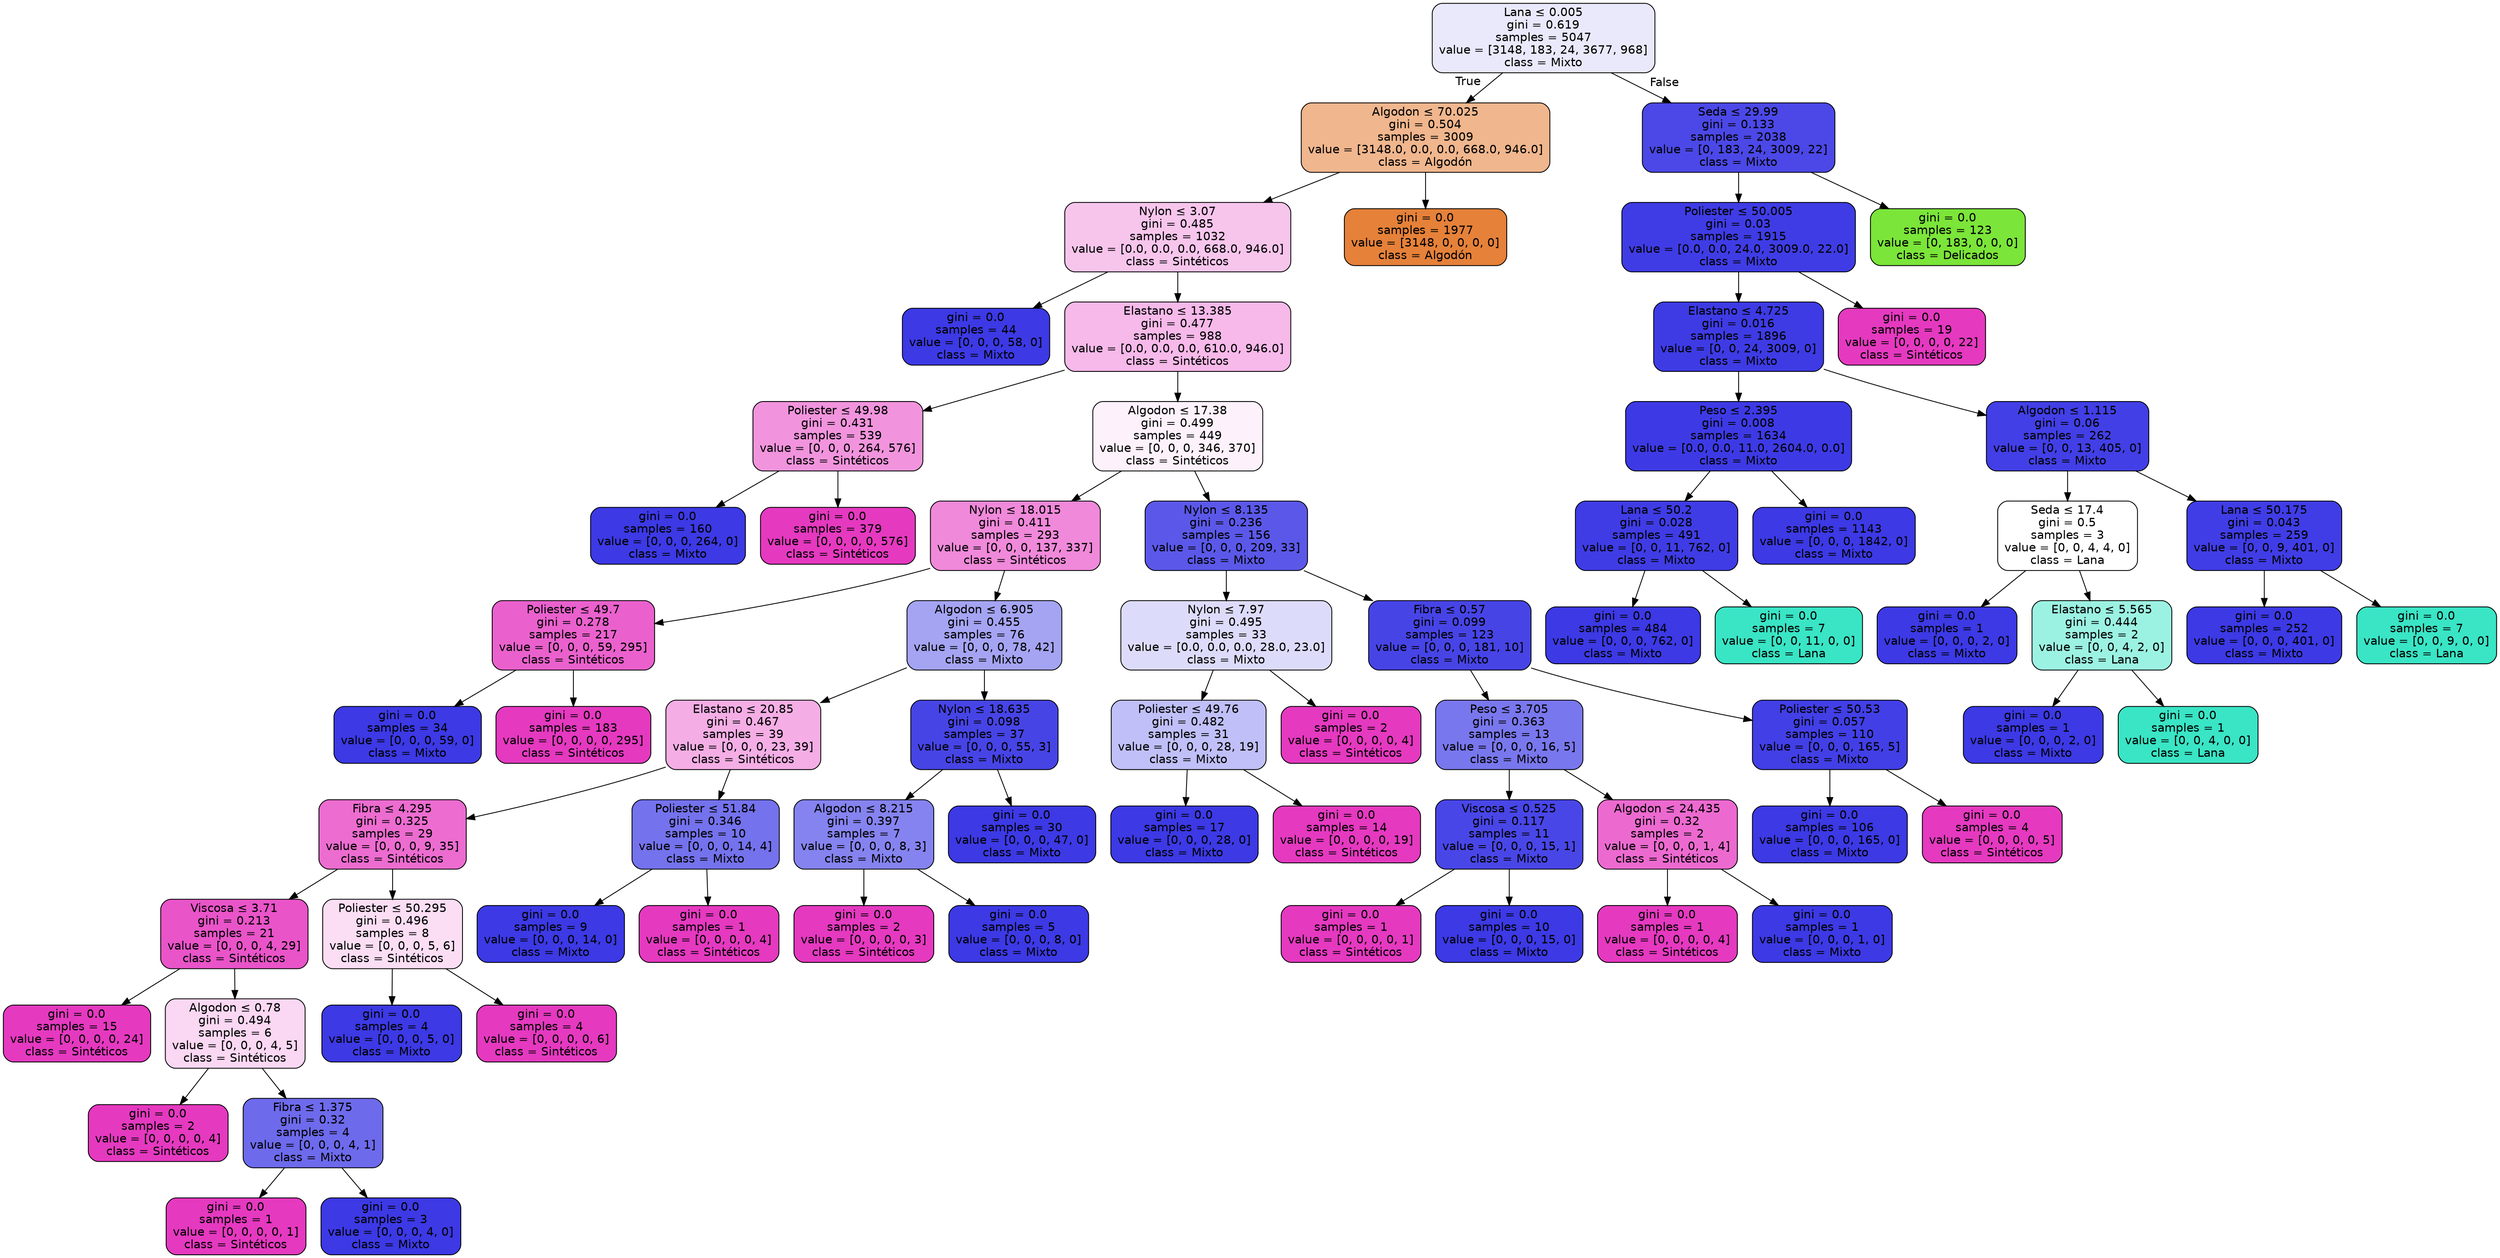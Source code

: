 digraph Tree {
node [shape=box, style="filled, rounded", color="black", fontname="helvetica"] ;
edge [fontname="helvetica"] ;
0 [label=<Lana &le; 0.005<br/>gini = 0.619<br/>samples = 5047<br/>value = [3148, 183, 24, 3677, 968]<br/>class = Mixto>, fillcolor="#eae9fc"] ;
1 [label=<Algodon &le; 70.025<br/>gini = 0.504<br/>samples = 3009<br/>value = [3148.0, 0.0, 0.0, 668.0, 946.0]<br/>class = Algodón>, fillcolor="#f0b68d"] ;
0 -> 1 [labeldistance=2.5, labelangle=45, headlabel="True"] ;
2 [label=<Nylon &le; 3.07<br/>gini = 0.485<br/>samples = 1032<br/>value = [0.0, 0.0, 0.0, 668.0, 946.0]<br/>class = Sintéticos>, fillcolor="#f7c5ec"] ;
1 -> 2 ;
3 [label=<gini = 0.0<br/>samples = 44<br/>value = [0, 0, 0, 58, 0]<br/>class = Mixto>, fillcolor="#3c39e5"] ;
2 -> 3 ;
4 [label=<Elastano &le; 13.385<br/>gini = 0.477<br/>samples = 988<br/>value = [0.0, 0.0, 0.0, 610.0, 946.0]<br/>class = Sintéticos>, fillcolor="#f6b9e9"] ;
2 -> 4 ;
5 [label=<Poliester &le; 49.98<br/>gini = 0.431<br/>samples = 539<br/>value = [0, 0, 0, 264, 576]<br/>class = Sintéticos>, fillcolor="#f194dd"] ;
4 -> 5 ;
6 [label=<gini = 0.0<br/>samples = 160<br/>value = [0, 0, 0, 264, 0]<br/>class = Mixto>, fillcolor="#3c39e5"] ;
5 -> 6 ;
7 [label=<gini = 0.0<br/>samples = 379<br/>value = [0, 0, 0, 0, 576]<br/>class = Sintéticos>, fillcolor="#e539c0"] ;
5 -> 7 ;
8 [label=<Algodon &le; 17.38<br/>gini = 0.499<br/>samples = 449<br/>value = [0, 0, 0, 346, 370]<br/>class = Sintéticos>, fillcolor="#fdf2fb"] ;
4 -> 8 ;
9 [label=<Nylon &le; 18.015<br/>gini = 0.411<br/>samples = 293<br/>value = [0, 0, 0, 137, 337]<br/>class = Sintéticos>, fillcolor="#f089da"] ;
8 -> 9 ;
10 [label=<Poliester &le; 49.7<br/>gini = 0.278<br/>samples = 217<br/>value = [0, 0, 0, 59, 295]<br/>class = Sintéticos>, fillcolor="#ea61cd"] ;
9 -> 10 ;
11 [label=<gini = 0.0<br/>samples = 34<br/>value = [0, 0, 0, 59, 0]<br/>class = Mixto>, fillcolor="#3c39e5"] ;
10 -> 11 ;
12 [label=<gini = 0.0<br/>samples = 183<br/>value = [0, 0, 0, 0, 295]<br/>class = Sintéticos>, fillcolor="#e539c0"] ;
10 -> 12 ;
13 [label=<Algodon &le; 6.905<br/>gini = 0.455<br/>samples = 76<br/>value = [0, 0, 0, 78, 42]<br/>class = Mixto>, fillcolor="#a5a4f3"] ;
9 -> 13 ;
14 [label=<Elastano &le; 20.85<br/>gini = 0.467<br/>samples = 39<br/>value = [0, 0, 0, 23, 39]<br/>class = Sintéticos>, fillcolor="#f4aee5"] ;
13 -> 14 ;
15 [label=<Fibra &le; 4.295<br/>gini = 0.325<br/>samples = 29<br/>value = [0, 0, 0, 9, 35]<br/>class = Sintéticos>, fillcolor="#ec6cd0"] ;
14 -> 15 ;
16 [label=<Viscosa &le; 3.71<br/>gini = 0.213<br/>samples = 21<br/>value = [0, 0, 0, 4, 29]<br/>class = Sintéticos>, fillcolor="#e954c9"] ;
15 -> 16 ;
17 [label=<gini = 0.0<br/>samples = 15<br/>value = [0, 0, 0, 0, 24]<br/>class = Sintéticos>, fillcolor="#e539c0"] ;
16 -> 17 ;
18 [label=<Algodon &le; 0.78<br/>gini = 0.494<br/>samples = 6<br/>value = [0, 0, 0, 4, 5]<br/>class = Sintéticos>, fillcolor="#fad7f2"] ;
16 -> 18 ;
19 [label=<gini = 0.0<br/>samples = 2<br/>value = [0, 0, 0, 0, 4]<br/>class = Sintéticos>, fillcolor="#e539c0"] ;
18 -> 19 ;
20 [label=<Fibra &le; 1.375<br/>gini = 0.32<br/>samples = 4<br/>value = [0, 0, 0, 4, 1]<br/>class = Mixto>, fillcolor="#6d6aec"] ;
18 -> 20 ;
21 [label=<gini = 0.0<br/>samples = 1<br/>value = [0, 0, 0, 0, 1]<br/>class = Sintéticos>, fillcolor="#e539c0"] ;
20 -> 21 ;
22 [label=<gini = 0.0<br/>samples = 3<br/>value = [0, 0, 0, 4, 0]<br/>class = Mixto>, fillcolor="#3c39e5"] ;
20 -> 22 ;
23 [label=<Poliester &le; 50.295<br/>gini = 0.496<br/>samples = 8<br/>value = [0, 0, 0, 5, 6]<br/>class = Sintéticos>, fillcolor="#fbdef4"] ;
15 -> 23 ;
24 [label=<gini = 0.0<br/>samples = 4<br/>value = [0, 0, 0, 5, 0]<br/>class = Mixto>, fillcolor="#3c39e5"] ;
23 -> 24 ;
25 [label=<gini = 0.0<br/>samples = 4<br/>value = [0, 0, 0, 0, 6]<br/>class = Sintéticos>, fillcolor="#e539c0"] ;
23 -> 25 ;
26 [label=<Poliester &le; 51.84<br/>gini = 0.346<br/>samples = 10<br/>value = [0, 0, 0, 14, 4]<br/>class = Mixto>, fillcolor="#7472ec"] ;
14 -> 26 ;
27 [label=<gini = 0.0<br/>samples = 9<br/>value = [0, 0, 0, 14, 0]<br/>class = Mixto>, fillcolor="#3c39e5"] ;
26 -> 27 ;
28 [label=<gini = 0.0<br/>samples = 1<br/>value = [0, 0, 0, 0, 4]<br/>class = Sintéticos>, fillcolor="#e539c0"] ;
26 -> 28 ;
29 [label=<Nylon &le; 18.635<br/>gini = 0.098<br/>samples = 37<br/>value = [0, 0, 0, 55, 3]<br/>class = Mixto>, fillcolor="#4744e6"] ;
13 -> 29 ;
30 [label=<Algodon &le; 8.215<br/>gini = 0.397<br/>samples = 7<br/>value = [0, 0, 0, 8, 3]<br/>class = Mixto>, fillcolor="#8583ef"] ;
29 -> 30 ;
31 [label=<gini = 0.0<br/>samples = 2<br/>value = [0, 0, 0, 0, 3]<br/>class = Sintéticos>, fillcolor="#e539c0"] ;
30 -> 31 ;
32 [label=<gini = 0.0<br/>samples = 5<br/>value = [0, 0, 0, 8, 0]<br/>class = Mixto>, fillcolor="#3c39e5"] ;
30 -> 32 ;
33 [label=<gini = 0.0<br/>samples = 30<br/>value = [0, 0, 0, 47, 0]<br/>class = Mixto>, fillcolor="#3c39e5"] ;
29 -> 33 ;
34 [label=<Nylon &le; 8.135<br/>gini = 0.236<br/>samples = 156<br/>value = [0, 0, 0, 209, 33]<br/>class = Mixto>, fillcolor="#5b58e9"] ;
8 -> 34 ;
35 [label=<Nylon &le; 7.97<br/>gini = 0.495<br/>samples = 33<br/>value = [0.0, 0.0, 0.0, 28.0, 23.0]<br/>class = Mixto>, fillcolor="#dcdcfa"] ;
34 -> 35 ;
36 [label=<Poliester &le; 49.76<br/>gini = 0.482<br/>samples = 31<br/>value = [0, 0, 0, 28, 19]<br/>class = Mixto>, fillcolor="#c0bff7"] ;
35 -> 36 ;
37 [label=<gini = 0.0<br/>samples = 17<br/>value = [0, 0, 0, 28, 0]<br/>class = Mixto>, fillcolor="#3c39e5"] ;
36 -> 37 ;
38 [label=<gini = 0.0<br/>samples = 14<br/>value = [0, 0, 0, 0, 19]<br/>class = Sintéticos>, fillcolor="#e539c0"] ;
36 -> 38 ;
39 [label=<gini = 0.0<br/>samples = 2<br/>value = [0, 0, 0, 0, 4]<br/>class = Sintéticos>, fillcolor="#e539c0"] ;
35 -> 39 ;
40 [label=<Fibra &le; 0.57<br/>gini = 0.099<br/>samples = 123<br/>value = [0, 0, 0, 181, 10]<br/>class = Mixto>, fillcolor="#4744e6"] ;
34 -> 40 ;
41 [label=<Peso &le; 3.705<br/>gini = 0.363<br/>samples = 13<br/>value = [0, 0, 0, 16, 5]<br/>class = Mixto>, fillcolor="#7977ed"] ;
40 -> 41 ;
42 [label=<Viscosa &le; 0.525<br/>gini = 0.117<br/>samples = 11<br/>value = [0, 0, 0, 15, 1]<br/>class = Mixto>, fillcolor="#4946e7"] ;
41 -> 42 ;
43 [label=<gini = 0.0<br/>samples = 1<br/>value = [0, 0, 0, 0, 1]<br/>class = Sintéticos>, fillcolor="#e539c0"] ;
42 -> 43 ;
44 [label=<gini = 0.0<br/>samples = 10<br/>value = [0, 0, 0, 15, 0]<br/>class = Mixto>, fillcolor="#3c39e5"] ;
42 -> 44 ;
45 [label=<Algodon &le; 24.435<br/>gini = 0.32<br/>samples = 2<br/>value = [0, 0, 0, 1, 4]<br/>class = Sintéticos>, fillcolor="#ec6ad0"] ;
41 -> 45 ;
46 [label=<gini = 0.0<br/>samples = 1<br/>value = [0, 0, 0, 0, 4]<br/>class = Sintéticos>, fillcolor="#e539c0"] ;
45 -> 46 ;
47 [label=<gini = 0.0<br/>samples = 1<br/>value = [0, 0, 0, 1, 0]<br/>class = Mixto>, fillcolor="#3c39e5"] ;
45 -> 47 ;
48 [label=<Poliester &le; 50.53<br/>gini = 0.057<br/>samples = 110<br/>value = [0, 0, 0, 165, 5]<br/>class = Mixto>, fillcolor="#423fe6"] ;
40 -> 48 ;
49 [label=<gini = 0.0<br/>samples = 106<br/>value = [0, 0, 0, 165, 0]<br/>class = Mixto>, fillcolor="#3c39e5"] ;
48 -> 49 ;
50 [label=<gini = 0.0<br/>samples = 4<br/>value = [0, 0, 0, 0, 5]<br/>class = Sintéticos>, fillcolor="#e539c0"] ;
48 -> 50 ;
51 [label=<gini = 0.0<br/>samples = 1977<br/>value = [3148, 0, 0, 0, 0]<br/>class = Algodón>, fillcolor="#e58139"] ;
1 -> 51 ;
52 [label=<Seda &le; 29.99<br/>gini = 0.133<br/>samples = 2038<br/>value = [0, 183, 24, 3009, 22]<br/>class = Mixto>, fillcolor="#4b48e7"] ;
0 -> 52 [labeldistance=2.5, labelangle=-45, headlabel="False"] ;
53 [label=<Poliester &le; 50.005<br/>gini = 0.03<br/>samples = 1915<br/>value = [0.0, 0.0, 24.0, 3009.0, 22.0]<br/>class = Mixto>, fillcolor="#3f3ce5"] ;
52 -> 53 ;
54 [label=<Elastano &le; 4.725<br/>gini = 0.016<br/>samples = 1896<br/>value = [0, 0, 24, 3009, 0]<br/>class = Mixto>, fillcolor="#3e3be5"] ;
53 -> 54 ;
55 [label=<Peso &le; 2.395<br/>gini = 0.008<br/>samples = 1634<br/>value = [0.0, 0.0, 11.0, 2604.0, 0.0]<br/>class = Mixto>, fillcolor="#3d3ae5"] ;
54 -> 55 ;
56 [label=<Lana &le; 50.2<br/>gini = 0.028<br/>samples = 491<br/>value = [0, 0, 11, 762, 0]<br/>class = Mixto>, fillcolor="#3f3ce5"] ;
55 -> 56 ;
57 [label=<gini = 0.0<br/>samples = 484<br/>value = [0, 0, 0, 762, 0]<br/>class = Mixto>, fillcolor="#3c39e5"] ;
56 -> 57 ;
58 [label=<gini = 0.0<br/>samples = 7<br/>value = [0, 0, 11, 0, 0]<br/>class = Lana>, fillcolor="#39e5c5"] ;
56 -> 58 ;
59 [label=<gini = 0.0<br/>samples = 1143<br/>value = [0, 0, 0, 1842, 0]<br/>class = Mixto>, fillcolor="#3c39e5"] ;
55 -> 59 ;
60 [label=<Algodon &le; 1.115<br/>gini = 0.06<br/>samples = 262<br/>value = [0, 0, 13, 405, 0]<br/>class = Mixto>, fillcolor="#423fe6"] ;
54 -> 60 ;
61 [label=<Seda &le; 17.4<br/>gini = 0.5<br/>samples = 3<br/>value = [0, 0, 4, 4, 0]<br/>class = Lana>, fillcolor="#ffffff"] ;
60 -> 61 ;
62 [label=<gini = 0.0<br/>samples = 1<br/>value = [0, 0, 0, 2, 0]<br/>class = Mixto>, fillcolor="#3c39e5"] ;
61 -> 62 ;
63 [label=<Elastano &le; 5.565<br/>gini = 0.444<br/>samples = 2<br/>value = [0, 0, 4, 2, 0]<br/>class = Lana>, fillcolor="#9cf2e2"] ;
61 -> 63 ;
64 [label=<gini = 0.0<br/>samples = 1<br/>value = [0, 0, 0, 2, 0]<br/>class = Mixto>, fillcolor="#3c39e5"] ;
63 -> 64 ;
65 [label=<gini = 0.0<br/>samples = 1<br/>value = [0, 0, 4, 0, 0]<br/>class = Lana>, fillcolor="#39e5c5"] ;
63 -> 65 ;
66 [label=<Lana &le; 50.175<br/>gini = 0.043<br/>samples = 259<br/>value = [0, 0, 9, 401, 0]<br/>class = Mixto>, fillcolor="#403de6"] ;
60 -> 66 ;
67 [label=<gini = 0.0<br/>samples = 252<br/>value = [0, 0, 0, 401, 0]<br/>class = Mixto>, fillcolor="#3c39e5"] ;
66 -> 67 ;
68 [label=<gini = 0.0<br/>samples = 7<br/>value = [0, 0, 9, 0, 0]<br/>class = Lana>, fillcolor="#39e5c5"] ;
66 -> 68 ;
69 [label=<gini = 0.0<br/>samples = 19<br/>value = [0, 0, 0, 0, 22]<br/>class = Sintéticos>, fillcolor="#e539c0"] ;
53 -> 69 ;
70 [label=<gini = 0.0<br/>samples = 123<br/>value = [0, 183, 0, 0, 0]<br/>class = Delicados>, fillcolor="#7be539"] ;
52 -> 70 ;
}